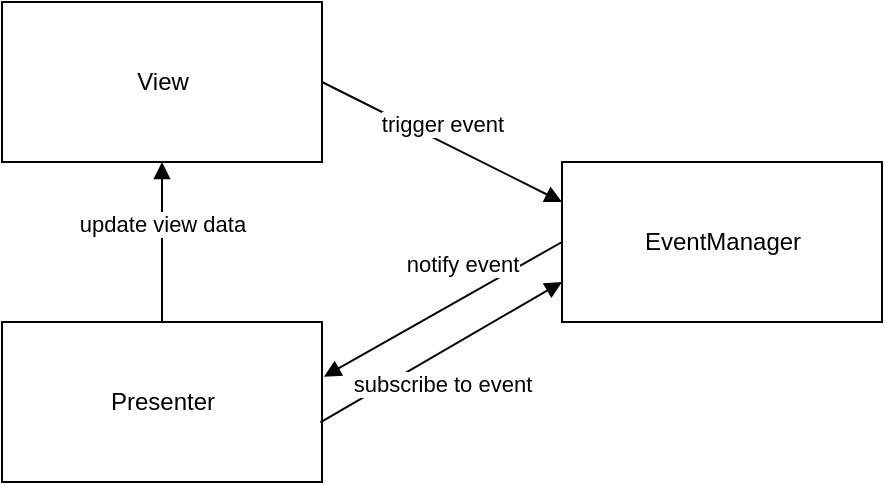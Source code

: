 <mxfile>
    <diagram id="dKXiapY4Z188ZlKQCg-L" name="Page-1">
        <mxGraphModel dx="2194" dy="976" grid="1" gridSize="10" guides="1" tooltips="1" connect="1" arrows="1" fold="1" page="1" pageScale="1" pageWidth="850" pageHeight="1100" math="0" shadow="0">
            <root>
                <mxCell id="0"/>
                <mxCell id="1" parent="0"/>
                <mxCell id="AaPV8S0qihDRmsCafewk-29" value="View" style="html=1;" parent="1" vertex="1">
                    <mxGeometry x="200" y="80" width="160" height="80" as="geometry"/>
                </mxCell>
                <mxCell id="AaPV8S0qihDRmsCafewk-30" value="EventManager" style="html=1;" parent="1" vertex="1">
                    <mxGeometry x="480" y="160" width="160" height="80" as="geometry"/>
                </mxCell>
                <mxCell id="AaPV8S0qihDRmsCafewk-35" value="trigger event" style="html=1;verticalAlign=bottom;endArrow=block;rounded=0;shadow=0;sketch=0;entryX=0;entryY=0.25;entryDx=0;entryDy=0;exitX=1;exitY=0.5;exitDx=0;exitDy=0;" parent="1" source="AaPV8S0qihDRmsCafewk-29" target="AaPV8S0qihDRmsCafewk-30" edge="1">
                    <mxGeometry width="80" relative="1" as="geometry">
                        <mxPoint x="290" y="230" as="sourcePoint"/>
                        <mxPoint x="370" y="230" as="targetPoint"/>
                    </mxGeometry>
                </mxCell>
                <mxCell id="AaPV8S0qihDRmsCafewk-36" value="Presenter" style="html=1;" parent="1" vertex="1">
                    <mxGeometry x="200" y="240" width="160" height="80" as="geometry"/>
                </mxCell>
                <mxCell id="AaPV8S0qihDRmsCafewk-37" value="update view data" style="html=1;verticalAlign=bottom;endArrow=block;rounded=0;shadow=0;sketch=0;entryX=0.5;entryY=1;entryDx=0;entryDy=0;exitX=0.5;exitY=0;exitDx=0;exitDy=0;" parent="1" source="AaPV8S0qihDRmsCafewk-36" target="AaPV8S0qihDRmsCafewk-29" edge="1">
                    <mxGeometry width="80" relative="1" as="geometry">
                        <mxPoint x="320" y="155" as="sourcePoint"/>
                        <mxPoint x="490" y="155" as="targetPoint"/>
                    </mxGeometry>
                </mxCell>
                <mxCell id="AaPV8S0qihDRmsCafewk-38" value="notify event" style="html=1;verticalAlign=bottom;endArrow=block;rounded=0;shadow=0;sketch=0;entryX=1.006;entryY=0.342;entryDx=0;entryDy=0;exitX=0;exitY=0.5;exitDx=0;exitDy=0;entryPerimeter=0;" parent="1" source="AaPV8S0qihDRmsCafewk-30" target="AaPV8S0qihDRmsCafewk-36" edge="1">
                    <mxGeometry x="-0.22" y="-7" width="80" relative="1" as="geometry">
                        <mxPoint x="320" y="155" as="sourcePoint"/>
                        <mxPoint x="480" y="215" as="targetPoint"/>
                        <mxPoint as="offset"/>
                    </mxGeometry>
                </mxCell>
                <mxCell id="AaPV8S0qihDRmsCafewk-41" value="subscribe to event" style="html=1;verticalAlign=bottom;endArrow=block;rounded=0;shadow=0;sketch=0;entryX=0;entryY=0.75;entryDx=0;entryDy=0;exitX=0.995;exitY=0.627;exitDx=0;exitDy=0;exitPerimeter=0;" parent="1" source="AaPV8S0qihDRmsCafewk-36" target="AaPV8S0qihDRmsCafewk-30" edge="1">
                    <mxGeometry x="-0.174" y="-22" width="80" relative="1" as="geometry">
                        <mxPoint x="330" y="165" as="sourcePoint"/>
                        <mxPoint x="490" y="225" as="targetPoint"/>
                        <mxPoint as="offset"/>
                    </mxGeometry>
                </mxCell>
            </root>
        </mxGraphModel>
    </diagram>
</mxfile>
